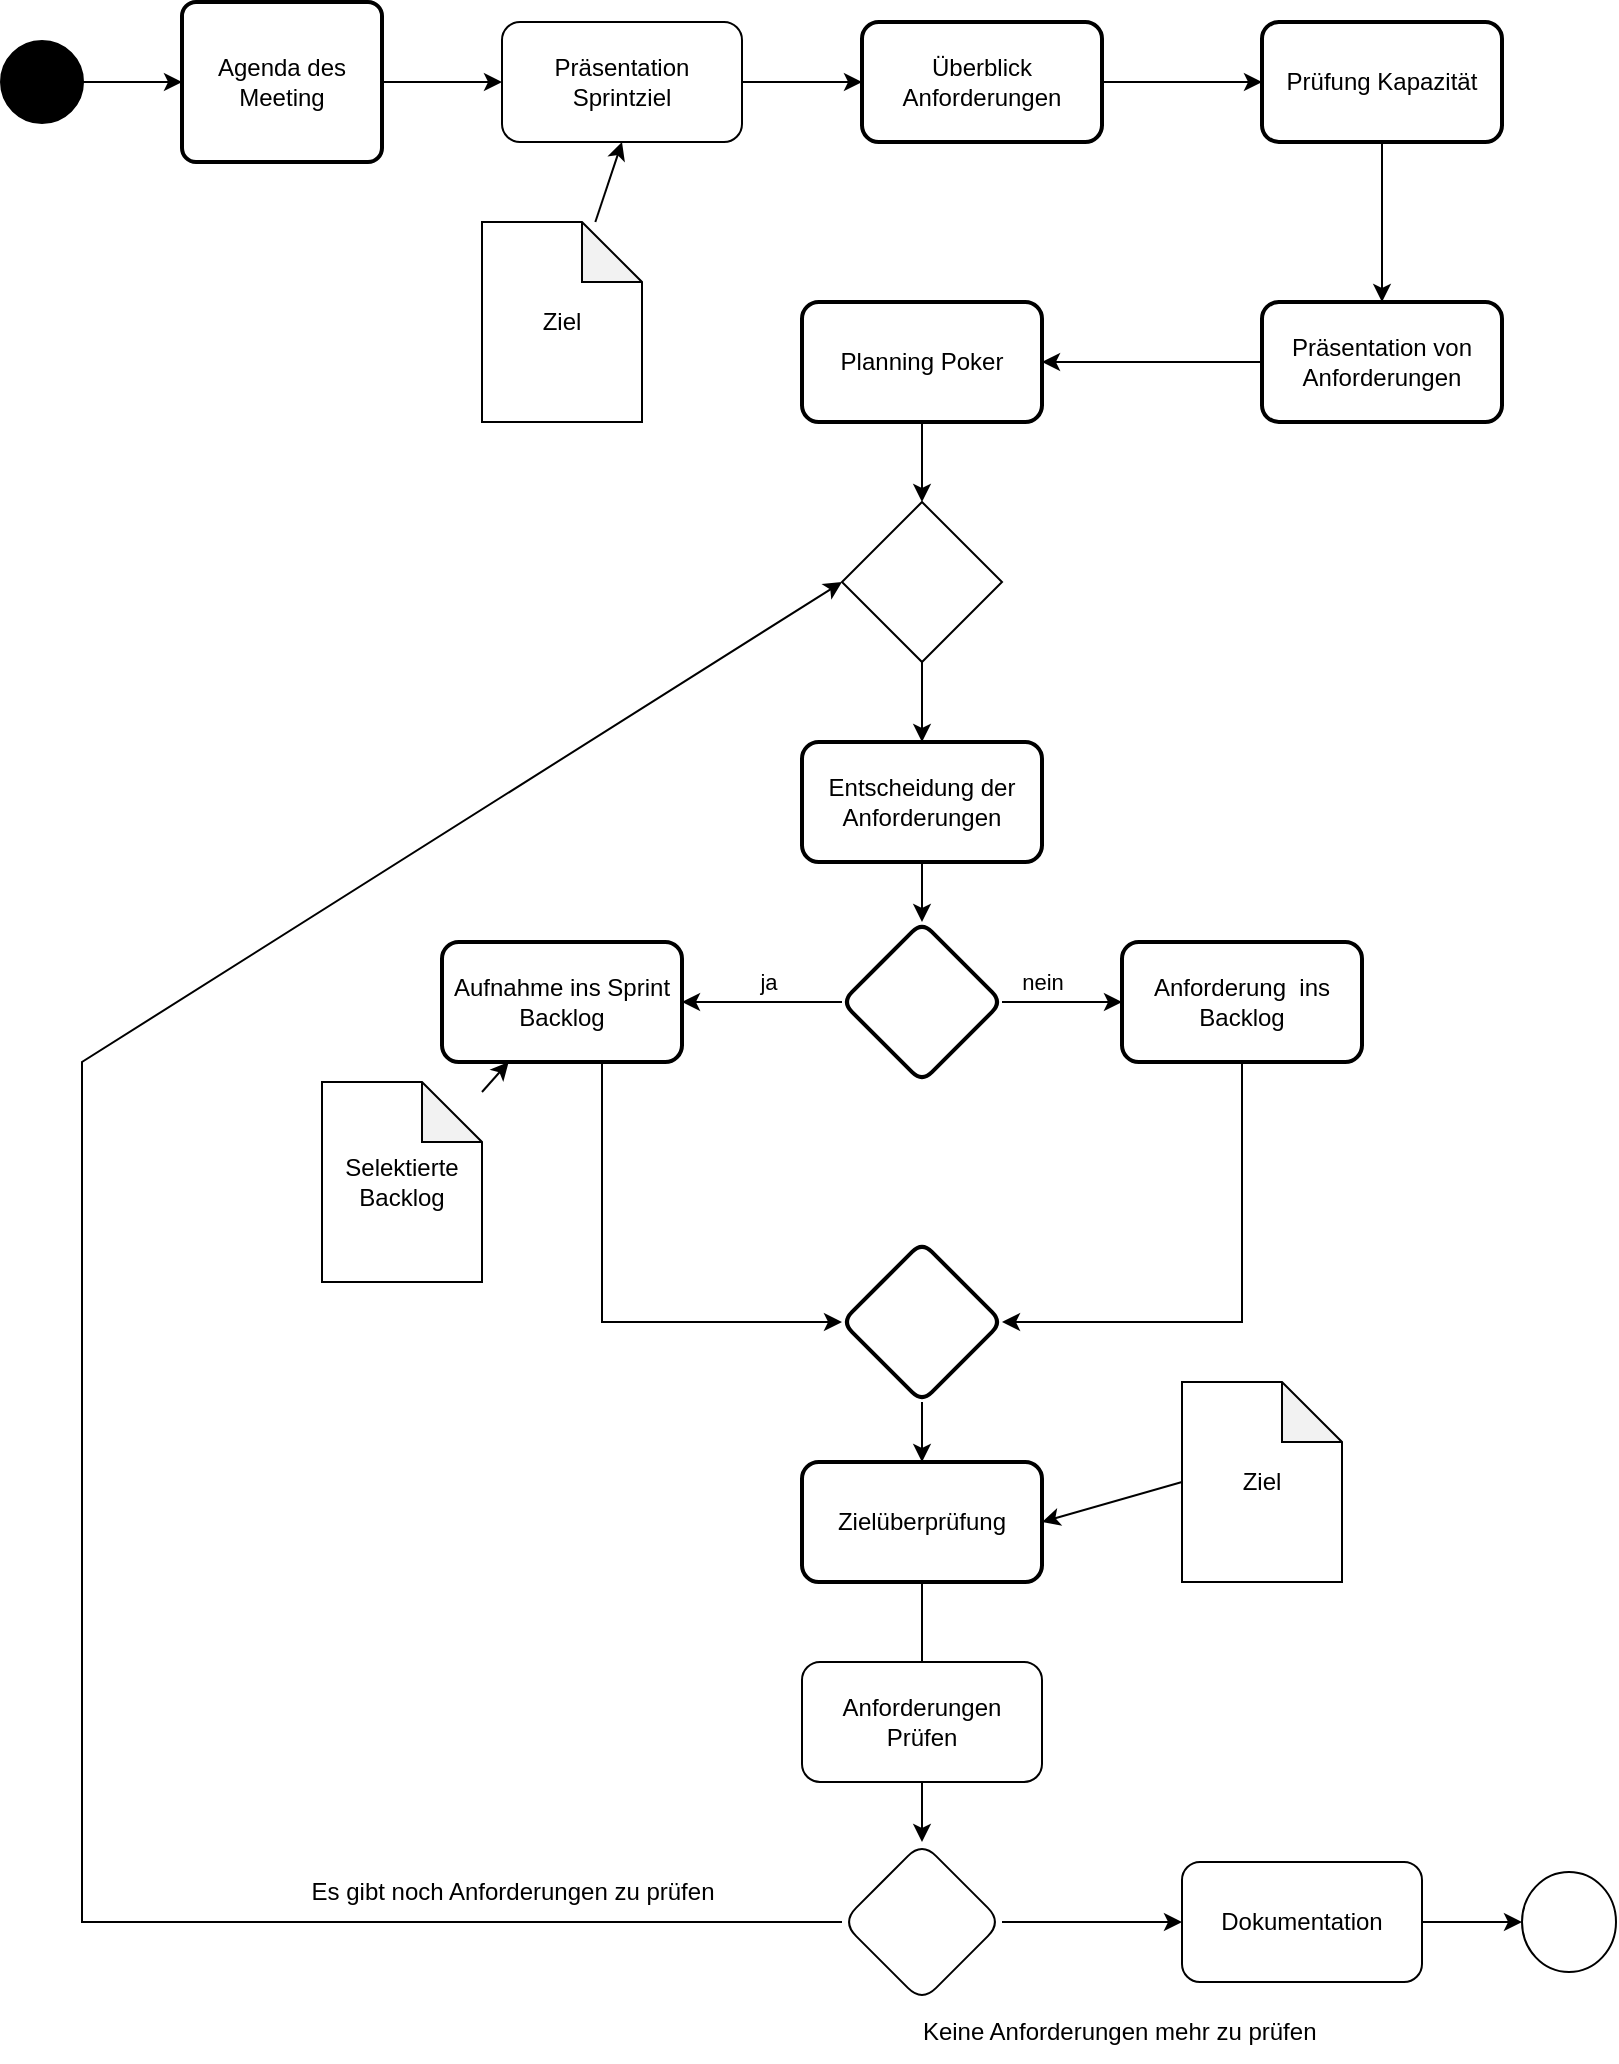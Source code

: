 <mxfile version="22.0.8" type="github">
  <diagram name="Seite-1" id="4uEQWGBOSVK4lKFrfHZp">
    <mxGraphModel dx="1197" dy="806" grid="1" gridSize="10" guides="1" tooltips="1" connect="1" arrows="1" fold="1" page="1" pageScale="1" pageWidth="827" pageHeight="1169" math="0" shadow="0">
      <root>
        <mxCell id="0" />
        <mxCell id="1" parent="0" />
        <mxCell id="-mwzHlTSXCIwCckR4kkh-1" value="" style="strokeWidth=2;html=1;shape=mxgraph.flowchart.start_2;whiteSpace=wrap;fillColor=#000000;" parent="1" vertex="1">
          <mxGeometry x="20" y="110" width="40" height="40" as="geometry" />
        </mxCell>
        <mxCell id="-mwzHlTSXCIwCckR4kkh-5" value="" style="edgeStyle=orthogonalEdgeStyle;rounded=0;orthogonalLoop=1;jettySize=auto;html=1;" parent="1" source="D7WrobPREin-T4ZtUKqn-32" target="-mwzHlTSXCIwCckR4kkh-4" edge="1">
          <mxGeometry relative="1" as="geometry" />
        </mxCell>
        <mxCell id="-mwzHlTSXCIwCckR4kkh-2" value="Agenda des Meeting" style="rounded=1;whiteSpace=wrap;html=1;absoluteArcSize=1;arcSize=14;strokeWidth=2;" parent="1" vertex="1">
          <mxGeometry x="110" y="90" width="100" height="80" as="geometry" />
        </mxCell>
        <mxCell id="-mwzHlTSXCIwCckR4kkh-9" value="" style="edgeStyle=orthogonalEdgeStyle;rounded=0;orthogonalLoop=1;jettySize=auto;html=1;" parent="1" source="-mwzHlTSXCIwCckR4kkh-4" target="-mwzHlTSXCIwCckR4kkh-8" edge="1">
          <mxGeometry relative="1" as="geometry" />
        </mxCell>
        <mxCell id="-mwzHlTSXCIwCckR4kkh-4" value="Überblick Anforderungen" style="whiteSpace=wrap;html=1;rounded=1;arcSize=14;strokeWidth=2;" parent="1" vertex="1">
          <mxGeometry x="450" y="100" width="120" height="60" as="geometry" />
        </mxCell>
        <mxCell id="-mwzHlTSXCIwCckR4kkh-7" style="edgeStyle=orthogonalEdgeStyle;rounded=0;orthogonalLoop=1;jettySize=auto;html=1;exitX=0.5;exitY=1;exitDx=0;exitDy=0;" parent="1" source="-mwzHlTSXCIwCckR4kkh-2" target="-mwzHlTSXCIwCckR4kkh-2" edge="1">
          <mxGeometry relative="1" as="geometry" />
        </mxCell>
        <mxCell id="-mwzHlTSXCIwCckR4kkh-14" value="" style="edgeStyle=orthogonalEdgeStyle;rounded=0;orthogonalLoop=1;jettySize=auto;html=1;" parent="1" source="-mwzHlTSXCIwCckR4kkh-8" target="-mwzHlTSXCIwCckR4kkh-13" edge="1">
          <mxGeometry relative="1" as="geometry" />
        </mxCell>
        <mxCell id="-mwzHlTSXCIwCckR4kkh-8" value="Prüfung Kapazität" style="whiteSpace=wrap;html=1;rounded=1;arcSize=14;strokeWidth=2;" parent="1" vertex="1">
          <mxGeometry x="650" y="100" width="120" height="60" as="geometry" />
        </mxCell>
        <mxCell id="-mwzHlTSXCIwCckR4kkh-16" value="" style="edgeStyle=orthogonalEdgeStyle;rounded=0;orthogonalLoop=1;jettySize=auto;html=1;" parent="1" source="-mwzHlTSXCIwCckR4kkh-13" target="-mwzHlTSXCIwCckR4kkh-15" edge="1">
          <mxGeometry relative="1" as="geometry" />
        </mxCell>
        <mxCell id="-mwzHlTSXCIwCckR4kkh-13" value="Präsentation von Anforderungen" style="whiteSpace=wrap;html=1;rounded=1;arcSize=14;strokeWidth=2;" parent="1" vertex="1">
          <mxGeometry x="650" y="240" width="120" height="60" as="geometry" />
        </mxCell>
        <mxCell id="D7WrobPREin-T4ZtUKqn-2" value="" style="edgeStyle=orthogonalEdgeStyle;rounded=0;orthogonalLoop=1;jettySize=auto;html=1;" edge="1" parent="1" source="D7WrobPREin-T4ZtUKqn-37" target="D7WrobPREin-T4ZtUKqn-1">
          <mxGeometry relative="1" as="geometry" />
        </mxCell>
        <mxCell id="-mwzHlTSXCIwCckR4kkh-15" value="Planning Poker" style="whiteSpace=wrap;html=1;rounded=1;arcSize=14;strokeWidth=2;" parent="1" vertex="1">
          <mxGeometry x="420" y="240" width="120" height="60" as="geometry" />
        </mxCell>
        <mxCell id="D7WrobPREin-T4ZtUKqn-4" value="" style="edgeStyle=orthogonalEdgeStyle;rounded=0;orthogonalLoop=1;jettySize=auto;html=1;" edge="1" parent="1" source="D7WrobPREin-T4ZtUKqn-1" target="D7WrobPREin-T4ZtUKqn-3">
          <mxGeometry relative="1" as="geometry" />
        </mxCell>
        <mxCell id="D7WrobPREin-T4ZtUKqn-1" value="Entscheidung der Anforderungen" style="whiteSpace=wrap;html=1;rounded=1;arcSize=14;strokeWidth=2;" vertex="1" parent="1">
          <mxGeometry x="420" y="460" width="120" height="60" as="geometry" />
        </mxCell>
        <mxCell id="D7WrobPREin-T4ZtUKqn-6" value="" style="edgeStyle=orthogonalEdgeStyle;rounded=0;orthogonalLoop=1;jettySize=auto;html=1;" edge="1" parent="1" source="D7WrobPREin-T4ZtUKqn-3" target="D7WrobPREin-T4ZtUKqn-5">
          <mxGeometry relative="1" as="geometry" />
        </mxCell>
        <mxCell id="D7WrobPREin-T4ZtUKqn-9" value="ja" style="edgeLabel;html=1;align=center;verticalAlign=middle;resizable=0;points=[];" vertex="1" connectable="0" parent="D7WrobPREin-T4ZtUKqn-6">
          <mxGeometry x="-0.067" relative="1" as="geometry">
            <mxPoint y="-10" as="offset" />
          </mxGeometry>
        </mxCell>
        <mxCell id="D7WrobPREin-T4ZtUKqn-12" value="" style="edgeStyle=orthogonalEdgeStyle;rounded=0;orthogonalLoop=1;jettySize=auto;html=1;" edge="1" parent="1" source="D7WrobPREin-T4ZtUKqn-3" target="D7WrobPREin-T4ZtUKqn-11">
          <mxGeometry relative="1" as="geometry" />
        </mxCell>
        <mxCell id="D7WrobPREin-T4ZtUKqn-13" value="nein" style="edgeLabel;html=1;align=center;verticalAlign=middle;resizable=0;points=[];" vertex="1" connectable="0" parent="D7WrobPREin-T4ZtUKqn-12">
          <mxGeometry x="-0.2" y="-1" relative="1" as="geometry">
            <mxPoint x="-4" y="-11" as="offset" />
          </mxGeometry>
        </mxCell>
        <mxCell id="D7WrobPREin-T4ZtUKqn-3" value="" style="rhombus;whiteSpace=wrap;html=1;rounded=1;arcSize=14;strokeWidth=2;" vertex="1" parent="1">
          <mxGeometry x="440" y="550" width="80" height="80" as="geometry" />
        </mxCell>
        <mxCell id="D7WrobPREin-T4ZtUKqn-15" value="" style="edgeStyle=orthogonalEdgeStyle;rounded=0;orthogonalLoop=1;jettySize=auto;html=1;" edge="1" parent="1" source="D7WrobPREin-T4ZtUKqn-5" target="D7WrobPREin-T4ZtUKqn-14">
          <mxGeometry relative="1" as="geometry">
            <Array as="points">
              <mxPoint x="320" y="750" />
            </Array>
          </mxGeometry>
        </mxCell>
        <mxCell id="D7WrobPREin-T4ZtUKqn-5" value="Aufnahme ins Sprint Backlog" style="whiteSpace=wrap;html=1;rounded=1;arcSize=14;strokeWidth=2;" vertex="1" parent="1">
          <mxGeometry x="240" y="560" width="120" height="60" as="geometry" />
        </mxCell>
        <mxCell id="D7WrobPREin-T4ZtUKqn-17" value="" style="edgeStyle=orthogonalEdgeStyle;rounded=0;orthogonalLoop=1;jettySize=auto;html=1;entryX=1;entryY=0.5;entryDx=0;entryDy=0;" edge="1" parent="1" source="D7WrobPREin-T4ZtUKqn-11" target="D7WrobPREin-T4ZtUKqn-14">
          <mxGeometry relative="1" as="geometry">
            <mxPoint x="640" y="760" as="targetPoint" />
            <Array as="points">
              <mxPoint x="640" y="750" />
            </Array>
          </mxGeometry>
        </mxCell>
        <mxCell id="D7WrobPREin-T4ZtUKqn-11" value="Anforderung &amp;nbsp;ins Backlog" style="whiteSpace=wrap;html=1;rounded=1;arcSize=14;strokeWidth=2;" vertex="1" parent="1">
          <mxGeometry x="580" y="560" width="120" height="60" as="geometry" />
        </mxCell>
        <mxCell id="D7WrobPREin-T4ZtUKqn-19" value="" style="edgeStyle=orthogonalEdgeStyle;rounded=0;orthogonalLoop=1;jettySize=auto;html=1;" edge="1" parent="1" source="D7WrobPREin-T4ZtUKqn-14" target="D7WrobPREin-T4ZtUKqn-18">
          <mxGeometry relative="1" as="geometry" />
        </mxCell>
        <mxCell id="D7WrobPREin-T4ZtUKqn-14" value="" style="rhombus;whiteSpace=wrap;html=1;rounded=1;arcSize=14;strokeWidth=2;" vertex="1" parent="1">
          <mxGeometry x="440" y="710" width="80" height="80" as="geometry" />
        </mxCell>
        <mxCell id="D7WrobPREin-T4ZtUKqn-21" value="" style="edgeStyle=orthogonalEdgeStyle;rounded=0;orthogonalLoop=1;jettySize=auto;html=1;" edge="1" parent="1" source="D7WrobPREin-T4ZtUKqn-18">
          <mxGeometry relative="1" as="geometry">
            <mxPoint x="480" y="950" as="targetPoint" />
          </mxGeometry>
        </mxCell>
        <mxCell id="D7WrobPREin-T4ZtUKqn-18" value="Zielüberprüfung" style="whiteSpace=wrap;html=1;rounded=1;arcSize=14;strokeWidth=2;" vertex="1" parent="1">
          <mxGeometry x="420" y="820" width="120" height="60" as="geometry" />
        </mxCell>
        <mxCell id="D7WrobPREin-T4ZtUKqn-33" value="" style="edgeStyle=orthogonalEdgeStyle;rounded=0;orthogonalLoop=1;jettySize=auto;html=1;" edge="1" parent="1" source="-mwzHlTSXCIwCckR4kkh-2" target="D7WrobPREin-T4ZtUKqn-32">
          <mxGeometry relative="1" as="geometry">
            <mxPoint x="210" y="130" as="sourcePoint" />
            <mxPoint x="450" y="130" as="targetPoint" />
          </mxGeometry>
        </mxCell>
        <mxCell id="D7WrobPREin-T4ZtUKqn-32" value="Präsentation Sprintziel" style="rounded=1;whiteSpace=wrap;html=1;" vertex="1" parent="1">
          <mxGeometry x="270" y="100" width="120" height="60" as="geometry" />
        </mxCell>
        <mxCell id="D7WrobPREin-T4ZtUKqn-35" value="" style="endArrow=classic;html=1;rounded=0;exitX=1;exitY=0.5;exitDx=0;exitDy=0;exitPerimeter=0;entryX=0;entryY=0.5;entryDx=0;entryDy=0;" edge="1" parent="1" source="-mwzHlTSXCIwCckR4kkh-1" target="-mwzHlTSXCIwCckR4kkh-2">
          <mxGeometry width="50" height="50" relative="1" as="geometry">
            <mxPoint x="390" y="330" as="sourcePoint" />
            <mxPoint x="440" y="280" as="targetPoint" />
          </mxGeometry>
        </mxCell>
        <mxCell id="D7WrobPREin-T4ZtUKqn-40" value="" style="edgeStyle=orthogonalEdgeStyle;rounded=0;orthogonalLoop=1;jettySize=auto;html=1;" edge="1" parent="1" source="D7WrobPREin-T4ZtUKqn-36" target="D7WrobPREin-T4ZtUKqn-39">
          <mxGeometry relative="1" as="geometry" />
        </mxCell>
        <mxCell id="D7WrobPREin-T4ZtUKqn-36" value="Anforderungen Prüfen" style="rounded=1;whiteSpace=wrap;html=1;" vertex="1" parent="1">
          <mxGeometry x="420" y="920" width="120" height="60" as="geometry" />
        </mxCell>
        <mxCell id="D7WrobPREin-T4ZtUKqn-38" value="" style="edgeStyle=orthogonalEdgeStyle;rounded=0;orthogonalLoop=1;jettySize=auto;html=1;" edge="1" parent="1" source="-mwzHlTSXCIwCckR4kkh-15" target="D7WrobPREin-T4ZtUKqn-37">
          <mxGeometry relative="1" as="geometry">
            <mxPoint x="480" y="300" as="sourcePoint" />
            <mxPoint x="480" y="460" as="targetPoint" />
          </mxGeometry>
        </mxCell>
        <mxCell id="D7WrobPREin-T4ZtUKqn-37" value="" style="rhombus;whiteSpace=wrap;html=1;" vertex="1" parent="1">
          <mxGeometry x="440" y="340" width="80" height="80" as="geometry" />
        </mxCell>
        <mxCell id="D7WrobPREin-T4ZtUKqn-44" value="" style="edgeStyle=orthogonalEdgeStyle;rounded=0;orthogonalLoop=1;jettySize=auto;html=1;" edge="1" parent="1" source="D7WrobPREin-T4ZtUKqn-39" target="D7WrobPREin-T4ZtUKqn-43">
          <mxGeometry relative="1" as="geometry" />
        </mxCell>
        <mxCell id="D7WrobPREin-T4ZtUKqn-39" value="" style="rhombus;whiteSpace=wrap;html=1;rounded=1;" vertex="1" parent="1">
          <mxGeometry x="440" y="1010" width="80" height="80" as="geometry" />
        </mxCell>
        <mxCell id="D7WrobPREin-T4ZtUKqn-41" value="" style="endArrow=classic;html=1;rounded=0;exitX=0;exitY=0.5;exitDx=0;exitDy=0;entryX=0;entryY=0.5;entryDx=0;entryDy=0;" edge="1" parent="1" source="D7WrobPREin-T4ZtUKqn-39" target="D7WrobPREin-T4ZtUKqn-37">
          <mxGeometry width="50" height="50" relative="1" as="geometry">
            <mxPoint x="430" y="890" as="sourcePoint" />
            <mxPoint x="480" y="840" as="targetPoint" />
            <Array as="points">
              <mxPoint x="60" y="1050" />
              <mxPoint x="60" y="620" />
            </Array>
          </mxGeometry>
        </mxCell>
        <mxCell id="D7WrobPREin-T4ZtUKqn-42" value="Es gibt noch Anforderungen zu prüfen" style="text;html=1;align=center;verticalAlign=middle;resizable=0;points=[];autosize=1;strokeColor=none;fillColor=none;" vertex="1" parent="1">
          <mxGeometry x="160" y="1020" width="230" height="30" as="geometry" />
        </mxCell>
        <mxCell id="D7WrobPREin-T4ZtUKqn-46" value="" style="edgeStyle=orthogonalEdgeStyle;rounded=0;orthogonalLoop=1;jettySize=auto;html=1;" edge="1" parent="1" source="D7WrobPREin-T4ZtUKqn-43" target="D7WrobPREin-T4ZtUKqn-45">
          <mxGeometry relative="1" as="geometry" />
        </mxCell>
        <mxCell id="D7WrobPREin-T4ZtUKqn-43" value="Dokumentation" style="whiteSpace=wrap;html=1;rounded=1;" vertex="1" parent="1">
          <mxGeometry x="610" y="1020" width="120" height="60" as="geometry" />
        </mxCell>
        <mxCell id="D7WrobPREin-T4ZtUKqn-45" value="" style="ellipse;whiteSpace=wrap;html=1;rounded=1;" vertex="1" parent="1">
          <mxGeometry x="780" y="1025" width="47" height="50" as="geometry" />
        </mxCell>
        <mxCell id="D7WrobPREin-T4ZtUKqn-47" value="Keine Anforderungen mehr zu prüfen&amp;nbsp;" style="text;html=1;align=center;verticalAlign=middle;resizable=0;points=[];autosize=1;strokeColor=none;fillColor=none;" vertex="1" parent="1">
          <mxGeometry x="470" y="1090" width="220" height="30" as="geometry" />
        </mxCell>
        <mxCell id="D7WrobPREin-T4ZtUKqn-48" value="Ziel" style="shape=note;whiteSpace=wrap;html=1;backgroundOutline=1;darkOpacity=0.05;" vertex="1" parent="1">
          <mxGeometry x="260" y="200" width="80" height="100" as="geometry" />
        </mxCell>
        <mxCell id="D7WrobPREin-T4ZtUKqn-49" value="Ziel" style="shape=note;whiteSpace=wrap;html=1;backgroundOutline=1;darkOpacity=0.05;" vertex="1" parent="1">
          <mxGeometry x="610" y="780" width="80" height="100" as="geometry" />
        </mxCell>
        <mxCell id="D7WrobPREin-T4ZtUKqn-50" value="" style="endArrow=classic;html=1;rounded=0;exitX=0;exitY=0.5;exitDx=0;exitDy=0;exitPerimeter=0;entryX=1;entryY=0.5;entryDx=0;entryDy=0;" edge="1" parent="1" source="D7WrobPREin-T4ZtUKqn-49" target="D7WrobPREin-T4ZtUKqn-18">
          <mxGeometry width="50" height="50" relative="1" as="geometry">
            <mxPoint x="600" y="800" as="sourcePoint" />
            <mxPoint x="480" y="520" as="targetPoint" />
          </mxGeometry>
        </mxCell>
        <mxCell id="D7WrobPREin-T4ZtUKqn-51" value="" style="endArrow=classic;html=1;rounded=0;entryX=0.5;entryY=1;entryDx=0;entryDy=0;" edge="1" parent="1" source="D7WrobPREin-T4ZtUKqn-48" target="D7WrobPREin-T4ZtUKqn-32">
          <mxGeometry width="50" height="50" relative="1" as="geometry">
            <mxPoint x="430" y="570" as="sourcePoint" />
            <mxPoint x="480" y="520" as="targetPoint" />
          </mxGeometry>
        </mxCell>
        <mxCell id="D7WrobPREin-T4ZtUKqn-52" value="Selektierte Backlog" style="shape=note;whiteSpace=wrap;html=1;backgroundOutline=1;darkOpacity=0.05;" vertex="1" parent="1">
          <mxGeometry x="180" y="630" width="80" height="100" as="geometry" />
        </mxCell>
        <mxCell id="D7WrobPREin-T4ZtUKqn-53" value="" style="endArrow=classic;html=1;rounded=0;" edge="1" parent="1" source="D7WrobPREin-T4ZtUKqn-52" target="D7WrobPREin-T4ZtUKqn-5">
          <mxGeometry width="50" height="50" relative="1" as="geometry">
            <mxPoint x="430" y="750" as="sourcePoint" />
            <mxPoint x="480" y="700" as="targetPoint" />
          </mxGeometry>
        </mxCell>
      </root>
    </mxGraphModel>
  </diagram>
</mxfile>
